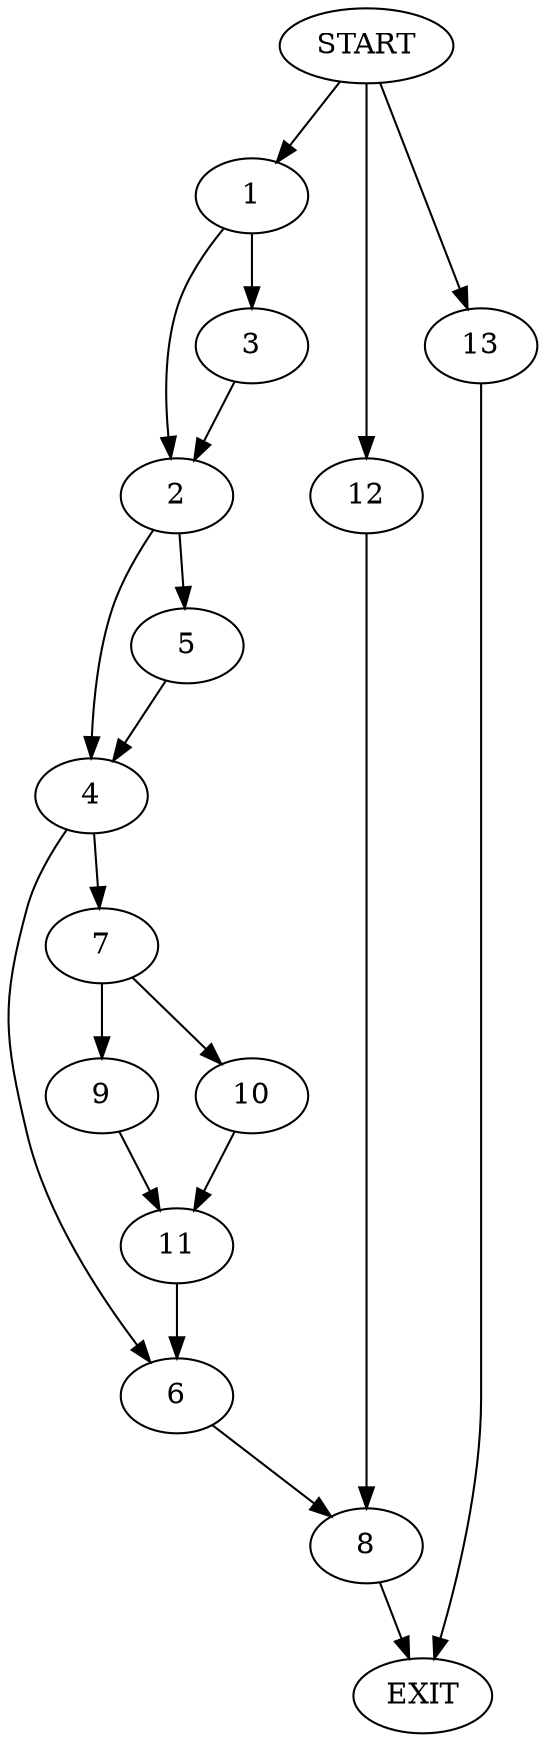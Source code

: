 digraph {
0 [label="START"]
14 [label="EXIT"]
0 -> 1
1 -> 2
1 -> 3
2 -> 4
2 -> 5
3 -> 2
4 -> 6
4 -> 7
5 -> 4
6 -> 8
7 -> 9
7 -> 10
10 -> 11
9 -> 11
11 -> 6
8 -> 14
0 -> 12
12 -> 8
0 -> 13
13 -> 14
}
